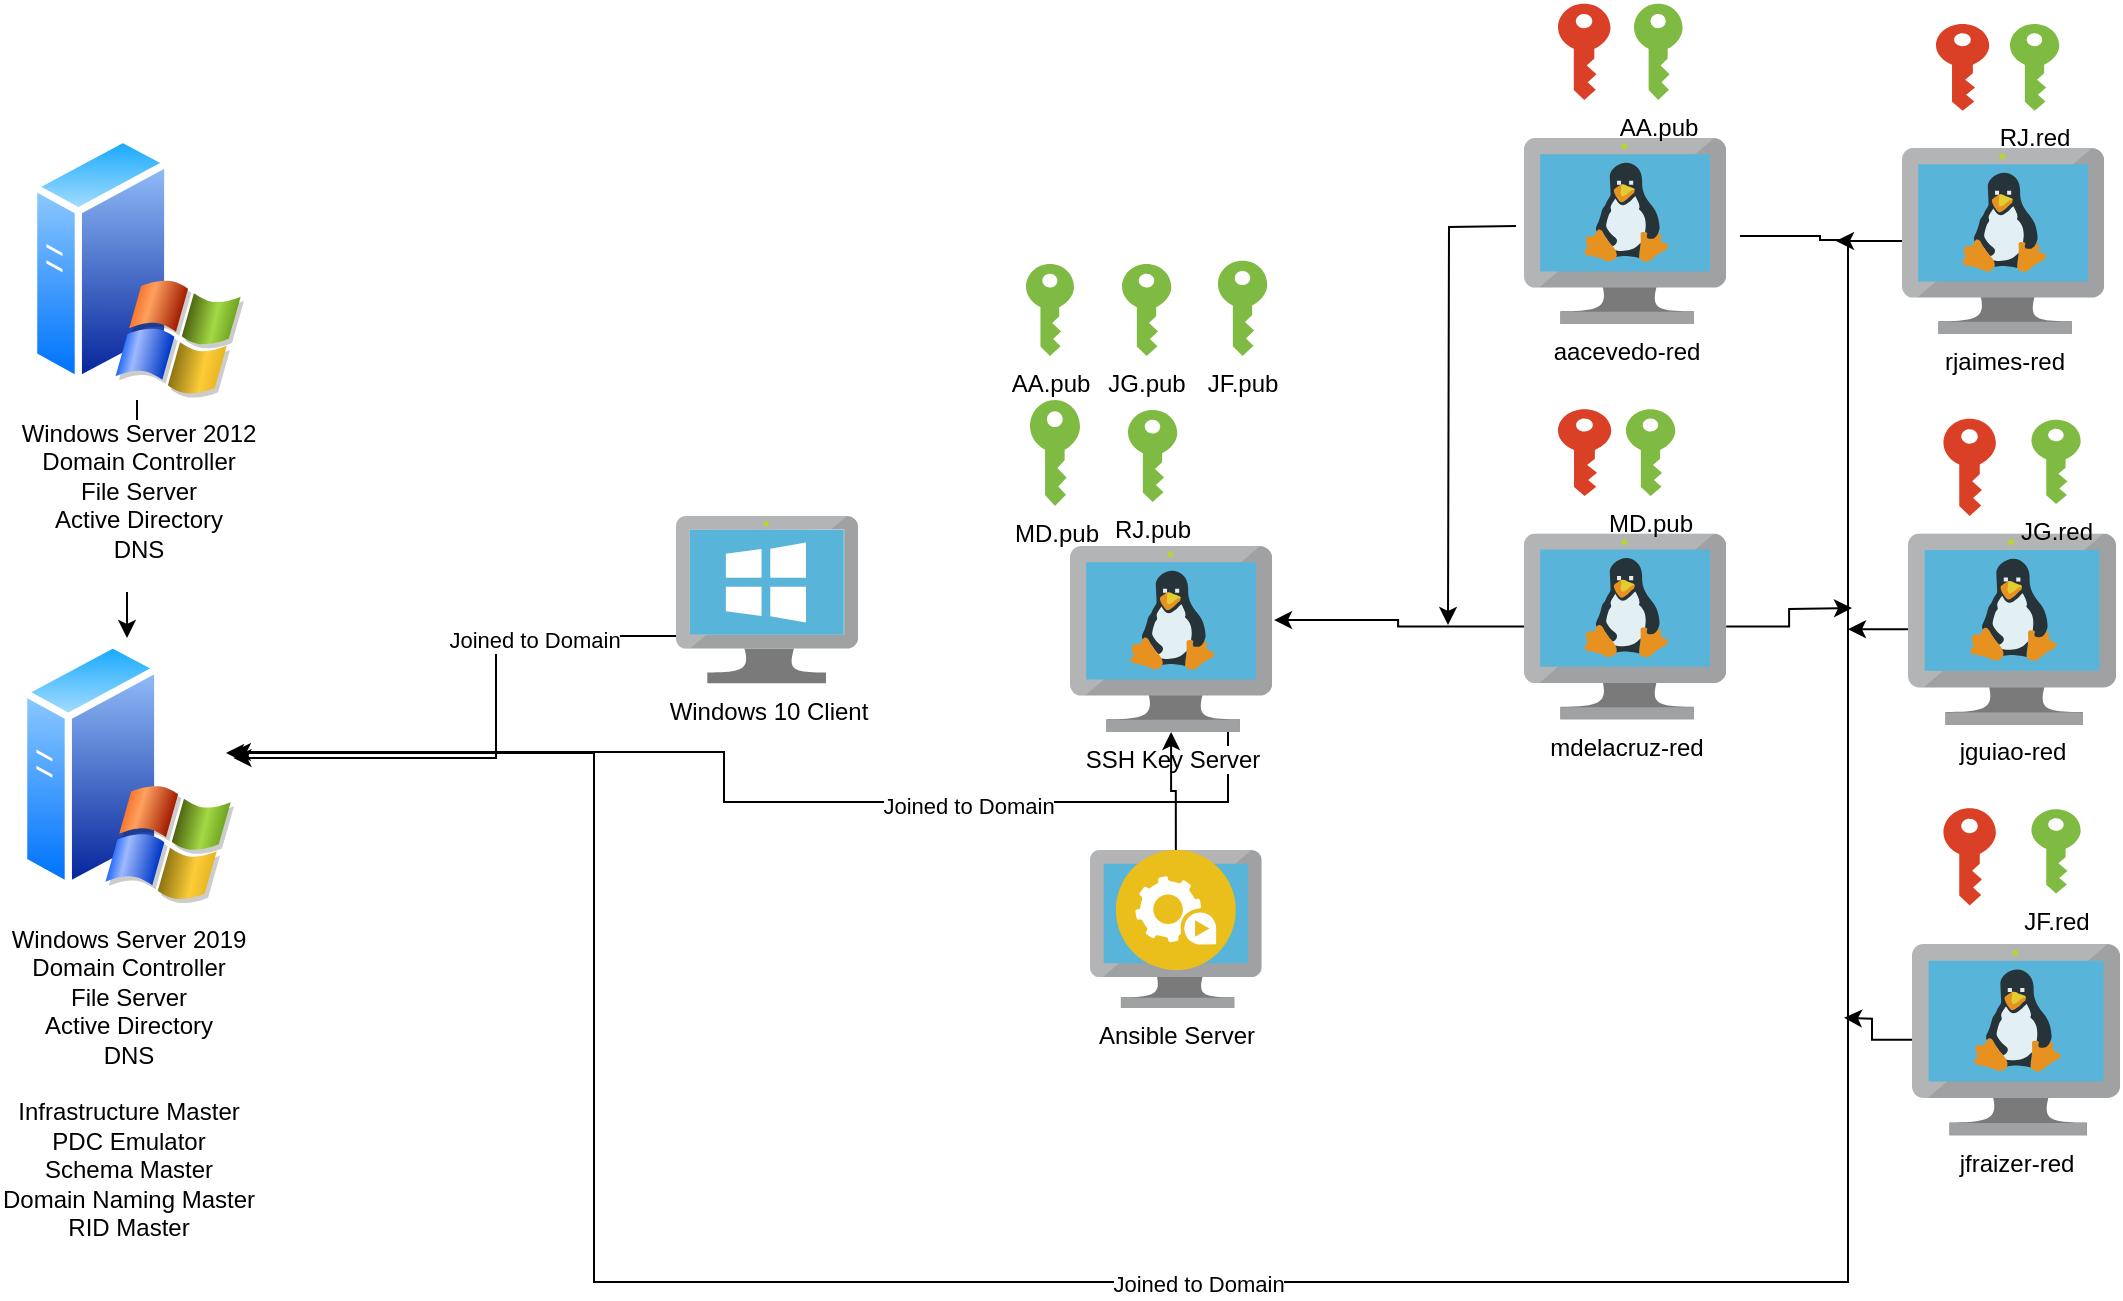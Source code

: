 <mxfile version="21.7.5" type="google">
  <diagram name="Page-1" id="XBnbTzYaKGzwLp61XRmF">
    <mxGraphModel grid="0" page="0" gridSize="10" guides="1" tooltips="1" connect="1" arrows="1" fold="1" pageScale="1" pageWidth="850" pageHeight="1100" math="0" shadow="0">
      <root>
        <mxCell id="0" />
        <mxCell id="1" parent="0" />
        <mxCell id="sqUDbuYJrRxBl_-GvHNo-8" style="edgeStyle=orthogonalEdgeStyle;rounded=0;orthogonalLoop=1;jettySize=auto;html=1;" edge="1" parent="1" source="sqUDbuYJrRxBl_-GvHNo-3" target="sqUDbuYJrRxBl_-GvHNo-4">
          <mxGeometry relative="1" as="geometry" />
        </mxCell>
        <mxCell id="sqUDbuYJrRxBl_-GvHNo-3" value="Windows Server 2012&lt;br&gt;Domain Controller&lt;br&gt;File Server&lt;br&gt;Active Directory&lt;br&gt;DNS&lt;br&gt;&amp;nbsp;" style="image;aspect=fixed;perimeter=ellipsePerimeter;html=1;align=center;shadow=0;dashed=0;spacingTop=3;image=img/lib/active_directory/windows_server_2.svg;" vertex="1" parent="1">
          <mxGeometry x="-98" y="81.25" width="107" height="133.75" as="geometry" />
        </mxCell>
        <mxCell id="sqUDbuYJrRxBl_-GvHNo-4" value="Windows Server 2019&lt;br&gt;Domain Controller&lt;br&gt;File Server&lt;br&gt;Active Directory&lt;br&gt;DNS&lt;br&gt;&lt;br&gt;Infrastructure Master&lt;br&gt;PDC Emulator&lt;br&gt;Schema Master&lt;br&gt;Domain Naming Master&lt;br&gt;RID Master&lt;br&gt;&amp;nbsp;" style="image;aspect=fixed;perimeter=ellipsePerimeter;html=1;align=center;shadow=0;dashed=0;spacingTop=3;image=img/lib/active_directory/windows_server_2.svg;" vertex="1" parent="1">
          <mxGeometry x="-103" y="334" width="107" height="133.75" as="geometry" />
        </mxCell>
        <mxCell id="sqUDbuYJrRxBl_-GvHNo-6" style="edgeStyle=orthogonalEdgeStyle;rounded=0;orthogonalLoop=1;jettySize=auto;html=1;" edge="1" parent="1" source="sqUDbuYJrRxBl_-GvHNo-5" target="sqUDbuYJrRxBl_-GvHNo-4">
          <mxGeometry relative="1" as="geometry">
            <Array as="points">
              <mxPoint x="135" y="333" />
              <mxPoint x="135" y="394" />
            </Array>
          </mxGeometry>
        </mxCell>
        <mxCell id="sqUDbuYJrRxBl_-GvHNo-7" value="Joined to Domain" style="edgeLabel;html=1;align=center;verticalAlign=middle;resizable=0;points=[];" connectable="0" vertex="1" parent="sqUDbuYJrRxBl_-GvHNo-6">
          <mxGeometry x="-0.814" y="-3" relative="1" as="geometry">
            <mxPoint x="-45" y="5" as="offset" />
          </mxGeometry>
        </mxCell>
        <mxCell id="sqUDbuYJrRxBl_-GvHNo-5" value="Windows 10 Client" style="image;sketch=0;aspect=fixed;html=1;points=[];align=center;fontSize=12;image=img/lib/mscae/VirtualMachineWindows.svg;" vertex="1" parent="1">
          <mxGeometry x="225" y="273" width="91" height="83.72" as="geometry" />
        </mxCell>
        <mxCell id="sqUDbuYJrRxBl_-GvHNo-11" style="edgeStyle=orthogonalEdgeStyle;rounded=0;orthogonalLoop=1;jettySize=auto;html=1;" edge="1" parent="1" source="sqUDbuYJrRxBl_-GvHNo-10" target="sqUDbuYJrRxBl_-GvHNo-4">
          <mxGeometry relative="1" as="geometry">
            <Array as="points">
              <mxPoint x="501" y="416" />
              <mxPoint x="249" y="416" />
              <mxPoint x="249" y="391" />
            </Array>
          </mxGeometry>
        </mxCell>
        <mxCell id="sqUDbuYJrRxBl_-GvHNo-12" value="Joined to Domain" style="edgeLabel;html=1;align=center;verticalAlign=middle;resizable=0;points=[];" connectable="0" vertex="1" parent="sqUDbuYJrRxBl_-GvHNo-11">
          <mxGeometry x="-0.407" y="2" relative="1" as="geometry">
            <mxPoint as="offset" />
          </mxGeometry>
        </mxCell>
        <mxCell id="sqUDbuYJrRxBl_-GvHNo-10" value="SSH Key Server" style="image;sketch=0;aspect=fixed;html=1;points=[];align=center;fontSize=12;image=img/lib/mscae/VM_Linux.svg;" vertex="1" parent="1">
          <mxGeometry x="422" y="288" width="101.09" height="93" as="geometry" />
        </mxCell>
        <mxCell id="sqUDbuYJrRxBl_-GvHNo-16" style="edgeStyle=orthogonalEdgeStyle;rounded=0;orthogonalLoop=1;jettySize=auto;html=1;entryX=1.009;entryY=0.398;entryDx=0;entryDy=0;entryPerimeter=0;" edge="1" parent="1" source="sqUDbuYJrRxBl_-GvHNo-13" target="sqUDbuYJrRxBl_-GvHNo-10">
          <mxGeometry relative="1" as="geometry" />
        </mxCell>
        <mxCell id="yKaiz2Vor4ZhH1M9KWII-53" style="edgeStyle=orthogonalEdgeStyle;rounded=0;orthogonalLoop=1;jettySize=auto;html=1;" edge="1" parent="1" source="sqUDbuYJrRxBl_-GvHNo-13">
          <mxGeometry relative="1" as="geometry">
            <mxPoint x="813" y="319" as="targetPoint" />
          </mxGeometry>
        </mxCell>
        <mxCell id="sqUDbuYJrRxBl_-GvHNo-13" value="mdelacruz-red" style="image;sketch=0;aspect=fixed;html=1;points=[];align=center;fontSize=12;image=img/lib/mscae/VM_Linux.svg;" vertex="1" parent="1">
          <mxGeometry x="649" y="281.72" width="101.09" height="93" as="geometry" />
        </mxCell>
        <mxCell id="sqUDbuYJrRxBl_-GvHNo-22" value="MD.pub" style="sketch=0;pointerEvents=1;shadow=0;dashed=0;html=1;strokeColor=none;labelPosition=center;verticalLabelPosition=bottom;verticalAlign=top;outlineConnect=0;align=center;shape=mxgraph.office.security.key_permissions;fillColor=#7FBA42;container=0;" vertex="1" parent="1">
          <mxGeometry x="402" y="215" width="25" height="53" as="geometry" />
        </mxCell>
        <mxCell id="yKaiz2Vor4ZhH1M9KWII-10" style="edgeStyle=orthogonalEdgeStyle;rounded=0;orthogonalLoop=1;jettySize=auto;html=1;" edge="1" parent="1">
          <mxGeometry relative="1" as="geometry">
            <mxPoint x="611" y="327.5" as="targetPoint" />
            <mxPoint x="645" y="128" as="sourcePoint" />
          </mxGeometry>
        </mxCell>
        <mxCell id="yKaiz2Vor4ZhH1M9KWII-21" style="edgeStyle=orthogonalEdgeStyle;rounded=0;orthogonalLoop=1;jettySize=auto;html=1;entryX=0.523;entryY=0.097;entryDx=0;entryDy=0;entryPerimeter=0;" edge="1" parent="1">
          <mxGeometry relative="1" as="geometry">
            <mxPoint x="757" y="133" as="sourcePoint" />
            <mxPoint x="0.001" y="391.474" as="targetPoint" />
            <Array as="points">
              <mxPoint x="759" y="133" />
              <mxPoint x="797" y="133" />
              <mxPoint x="797" y="135" />
              <mxPoint x="811" y="135" />
              <mxPoint x="811" y="656" />
              <mxPoint x="184" y="656" />
              <mxPoint x="184" y="392" />
            </Array>
          </mxGeometry>
        </mxCell>
        <mxCell id="yKaiz2Vor4ZhH1M9KWII-24" value="Joined to Domain" style="edgeLabel;html=1;align=center;verticalAlign=middle;resizable=0;points=[];" connectable="0" vertex="1" parent="yKaiz2Vor4ZhH1M9KWII-21">
          <mxGeometry x="0.092" y="1" relative="1" as="geometry">
            <mxPoint as="offset" />
          </mxGeometry>
        </mxCell>
        <mxCell id="yKaiz2Vor4ZhH1M9KWII-4" value="aacevedo-red" style="image;sketch=0;aspect=fixed;html=1;points=[];align=center;fontSize=12;image=img/lib/mscae/VM_Linux.svg;" vertex="1" parent="1">
          <mxGeometry x="649" y="84.0" width="101.09" height="93" as="geometry" />
        </mxCell>
        <mxCell id="yKaiz2Vor4ZhH1M9KWII-6" value="" style="group" connectable="0" vertex="1" parent="1">
          <mxGeometry x="666" y="15" width="68" height="50" as="geometry" />
        </mxCell>
        <mxCell id="sqUDbuYJrRxBl_-GvHNo-19" value="AA.pub" style="sketch=0;pointerEvents=1;shadow=0;dashed=0;html=1;strokeColor=none;labelPosition=center;verticalLabelPosition=bottom;verticalAlign=top;outlineConnect=0;align=center;shape=mxgraph.office.security.key_permissions;fillColor=#7FBA42;container=0;" vertex="1" parent="yKaiz2Vor4ZhH1M9KWII-6">
          <mxGeometry x="38.004" y="1.82" width="24.286" height="48.182" as="geometry" />
        </mxCell>
        <mxCell id="sqUDbuYJrRxBl_-GvHNo-20" value="" style="sketch=0;pointerEvents=1;shadow=0;dashed=0;html=1;strokeColor=none;labelPosition=center;verticalLabelPosition=bottom;verticalAlign=top;outlineConnect=0;align=center;shape=mxgraph.office.security.key_permissions;fillColor=#DA4026;" vertex="1" parent="yKaiz2Vor4ZhH1M9KWII-6">
          <mxGeometry y="1.818" width="26.229" height="48.182" as="geometry" />
        </mxCell>
        <mxCell id="yKaiz2Vor4ZhH1M9KWII-7" value="" style="group" connectable="0" vertex="1" parent="1">
          <mxGeometry x="666" y="218" width="69" height="45" as="geometry" />
        </mxCell>
        <mxCell id="yKaiz2Vor4ZhH1M9KWII-8" value="MD.pub" style="sketch=0;pointerEvents=1;shadow=0;dashed=0;html=1;strokeColor=none;labelPosition=center;verticalLabelPosition=bottom;verticalAlign=top;outlineConnect=0;align=center;shape=mxgraph.office.security.key_permissions;fillColor=#7FBA42;container=0;" vertex="1" parent="yKaiz2Vor4ZhH1M9KWII-7">
          <mxGeometry x="33.997" y="1.64" width="24.643" height="43.364" as="geometry" />
        </mxCell>
        <mxCell id="yKaiz2Vor4ZhH1M9KWII-9" value="" style="sketch=0;pointerEvents=1;shadow=0;dashed=0;html=1;strokeColor=none;labelPosition=center;verticalLabelPosition=bottom;verticalAlign=top;outlineConnect=0;align=center;shape=mxgraph.office.security.key_permissions;fillColor=#DA4026;" vertex="1" parent="yKaiz2Vor4ZhH1M9KWII-7">
          <mxGeometry y="1.636" width="26.614" height="43.364" as="geometry" />
        </mxCell>
        <mxCell id="yKaiz2Vor4ZhH1M9KWII-28" value="AA.pub" style="sketch=0;pointerEvents=1;shadow=0;dashed=0;html=1;strokeColor=none;labelPosition=center;verticalLabelPosition=bottom;verticalAlign=top;outlineConnect=0;align=center;shape=mxgraph.office.security.key_permissions;fillColor=#7FBA42;container=0;" vertex="1" parent="1">
          <mxGeometry x="400" y="147" width="24" height="46" as="geometry" />
        </mxCell>
        <mxCell id="yKaiz2Vor4ZhH1M9KWII-35" style="edgeStyle=orthogonalEdgeStyle;rounded=0;orthogonalLoop=1;jettySize=auto;html=1;" edge="1" parent="1" source="yKaiz2Vor4ZhH1M9KWII-30">
          <mxGeometry relative="1" as="geometry">
            <mxPoint x="805" y="135.5" as="targetPoint" />
          </mxGeometry>
        </mxCell>
        <mxCell id="yKaiz2Vor4ZhH1M9KWII-30" value="rjaimes-red" style="image;sketch=0;aspect=fixed;html=1;points=[];align=center;fontSize=12;image=img/lib/mscae/VM_Linux.svg;" vertex="1" parent="1">
          <mxGeometry x="838" y="89.0" width="101.09" height="93" as="geometry" />
        </mxCell>
        <mxCell id="yKaiz2Vor4ZhH1M9KWII-32" value="" style="sketch=0;pointerEvents=1;shadow=0;dashed=0;html=1;strokeColor=none;labelPosition=center;verticalLabelPosition=bottom;verticalAlign=top;outlineConnect=0;align=center;shape=mxgraph.office.security.key_permissions;fillColor=#DA4026;" vertex="1" parent="1">
          <mxGeometry x="855" y="26.996" width="26.614" height="43.364" as="geometry" />
        </mxCell>
        <mxCell id="yKaiz2Vor4ZhH1M9KWII-33" value="RJ.red" style="sketch=0;pointerEvents=1;shadow=0;dashed=0;html=1;strokeColor=none;labelPosition=center;verticalLabelPosition=bottom;verticalAlign=top;outlineConnect=0;align=center;shape=mxgraph.office.security.key_permissions;fillColor=#7FBA42;container=0;" vertex="1" parent="1">
          <mxGeometry x="891.997" y="27" width="24.643" height="43.364" as="geometry" />
        </mxCell>
        <mxCell id="yKaiz2Vor4ZhH1M9KWII-36" value="RJ.pub" style="sketch=0;pointerEvents=1;shadow=0;dashed=0;html=1;strokeColor=none;labelPosition=center;verticalLabelPosition=bottom;verticalAlign=top;outlineConnect=0;align=center;shape=mxgraph.office.security.key_permissions;fillColor=#7FBA42;container=0;" vertex="1" parent="1">
          <mxGeometry x="451" y="220" width="24.64" height="46" as="geometry" />
        </mxCell>
        <mxCell id="yKaiz2Vor4ZhH1M9KWII-43" style="edgeStyle=orthogonalEdgeStyle;rounded=0;orthogonalLoop=1;jettySize=auto;html=1;" edge="1" parent="1" source="yKaiz2Vor4ZhH1M9KWII-37">
          <mxGeometry relative="1" as="geometry">
            <mxPoint x="811" y="329.6" as="targetPoint" />
          </mxGeometry>
        </mxCell>
        <mxCell id="yKaiz2Vor4ZhH1M9KWII-37" value="jguiao-red" style="image;sketch=0;aspect=fixed;html=1;points=[];align=center;fontSize=12;image=img/lib/mscae/VM_Linux.svg;" vertex="1" parent="1">
          <mxGeometry x="841" y="281.72" width="104.09" height="95.76" as="geometry" />
        </mxCell>
        <mxCell id="yKaiz2Vor4ZhH1M9KWII-44" value="JG.pub" style="sketch=0;pointerEvents=1;shadow=0;dashed=0;html=1;strokeColor=none;labelPosition=center;verticalLabelPosition=bottom;verticalAlign=top;outlineConnect=0;align=center;shape=mxgraph.office.security.key_permissions;fillColor=#7FBA42;container=0;" vertex="1" parent="1">
          <mxGeometry x="448" y="147" width="24.64" height="46" as="geometry" />
        </mxCell>
        <mxCell id="yKaiz2Vor4ZhH1M9KWII-52" style="edgeStyle=orthogonalEdgeStyle;rounded=0;orthogonalLoop=1;jettySize=auto;html=1;" edge="1" parent="1" source="yKaiz2Vor4ZhH1M9KWII-45">
          <mxGeometry relative="1" as="geometry">
            <mxPoint x="809" y="523.88" as="targetPoint" />
          </mxGeometry>
        </mxCell>
        <mxCell id="yKaiz2Vor4ZhH1M9KWII-45" value="jfraizer-red" style="image;sketch=0;aspect=fixed;html=1;points=[];align=center;fontSize=12;image=img/lib/mscae/VM_Linux.svg;" vertex="1" parent="1">
          <mxGeometry x="843" y="487" width="104.09" height="95.76" as="geometry" />
        </mxCell>
        <mxCell id="yKaiz2Vor4ZhH1M9KWII-46" value="" style="group" connectable="0" vertex="1" parent="1">
          <mxGeometry x="858.72" y="419.16" width="68.64" height="48.59" as="geometry" />
        </mxCell>
        <mxCell id="yKaiz2Vor4ZhH1M9KWII-40" value="JF.red" style="sketch=0;pointerEvents=1;shadow=0;dashed=0;html=1;strokeColor=none;labelPosition=center;verticalLabelPosition=bottom;verticalAlign=top;outlineConnect=0;align=center;shape=mxgraph.office.security.key_permissions;fillColor=#7FBA42;container=0;" vertex="1" parent="yKaiz2Vor4ZhH1M9KWII-46">
          <mxGeometry x="44" y="0.41" width="24.64" height="42.18" as="geometry" />
        </mxCell>
        <mxCell id="yKaiz2Vor4ZhH1M9KWII-42" value="" style="sketch=0;pointerEvents=1;shadow=0;dashed=0;html=1;strokeColor=none;labelPosition=center;verticalLabelPosition=bottom;verticalAlign=top;outlineConnect=0;align=center;shape=mxgraph.office.security.key_permissions;fillColor=#DA4026;" vertex="1" parent="yKaiz2Vor4ZhH1M9KWII-46">
          <mxGeometry width="26.23" height="48.59" as="geometry" />
        </mxCell>
        <mxCell id="yKaiz2Vor4ZhH1M9KWII-48" value="" style="group" connectable="0" vertex="1" parent="1">
          <mxGeometry x="858.72" y="224.41" width="68.64" height="48.59" as="geometry" />
        </mxCell>
        <mxCell id="yKaiz2Vor4ZhH1M9KWII-49" value="JG.red" style="sketch=0;pointerEvents=1;shadow=0;dashed=0;html=1;strokeColor=none;labelPosition=center;verticalLabelPosition=bottom;verticalAlign=top;outlineConnect=0;align=center;shape=mxgraph.office.security.key_permissions;fillColor=#7FBA42;container=0;" vertex="1" parent="yKaiz2Vor4ZhH1M9KWII-48">
          <mxGeometry x="44" y="0.41" width="24.64" height="42.18" as="geometry" />
        </mxCell>
        <mxCell id="yKaiz2Vor4ZhH1M9KWII-50" value="" style="sketch=0;pointerEvents=1;shadow=0;dashed=0;html=1;strokeColor=none;labelPosition=center;verticalLabelPosition=bottom;verticalAlign=top;outlineConnect=0;align=center;shape=mxgraph.office.security.key_permissions;fillColor=#DA4026;" vertex="1" parent="yKaiz2Vor4ZhH1M9KWII-48">
          <mxGeometry width="26.23" height="48.59" as="geometry" />
        </mxCell>
        <mxCell id="yKaiz2Vor4ZhH1M9KWII-54" value="JF.pub" style="sketch=0;pointerEvents=1;shadow=0;dashed=0;html=1;strokeColor=none;labelPosition=center;verticalLabelPosition=bottom;verticalAlign=top;outlineConnect=0;align=center;shape=mxgraph.office.security.key_permissions;fillColor=#7FBA42;container=0;" vertex="1" parent="1">
          <mxGeometry x="496" y="145.41" width="24.64" height="47.59" as="geometry" />
        </mxCell>
        <mxCell id="yKaiz2Vor4ZhH1M9KWII-67" value="Ansible Server" style="image;sketch=0;aspect=fixed;html=1;points=[];align=center;fontSize=12;image=img/lib/mscae/VM_Linux.svg;" vertex="1" parent="1">
          <mxGeometry x="432" y="440" width="85.87" height="79" as="geometry" />
        </mxCell>
        <mxCell id="yKaiz2Vor4ZhH1M9KWII-69" style="edgeStyle=orthogonalEdgeStyle;rounded=0;orthogonalLoop=1;jettySize=auto;html=1;" edge="1" parent="1" source="yKaiz2Vor4ZhH1M9KWII-68" target="sqUDbuYJrRxBl_-GvHNo-10">
          <mxGeometry relative="1" as="geometry" />
        </mxCell>
        <mxCell id="yKaiz2Vor4ZhH1M9KWII-68" value="" style="image;aspect=fixed;perimeter=ellipsePerimeter;html=1;align=center;shadow=0;dashed=0;fontColor=#4277BB;labelBackgroundColor=default;fontSize=12;spacingTop=3;image=img/lib/ibm/applications/automation_tools.svg;" vertex="1" parent="1">
          <mxGeometry x="444.93" y="440" width="60" height="60" as="geometry" />
        </mxCell>
      </root>
    </mxGraphModel>
  </diagram>
</mxfile>
